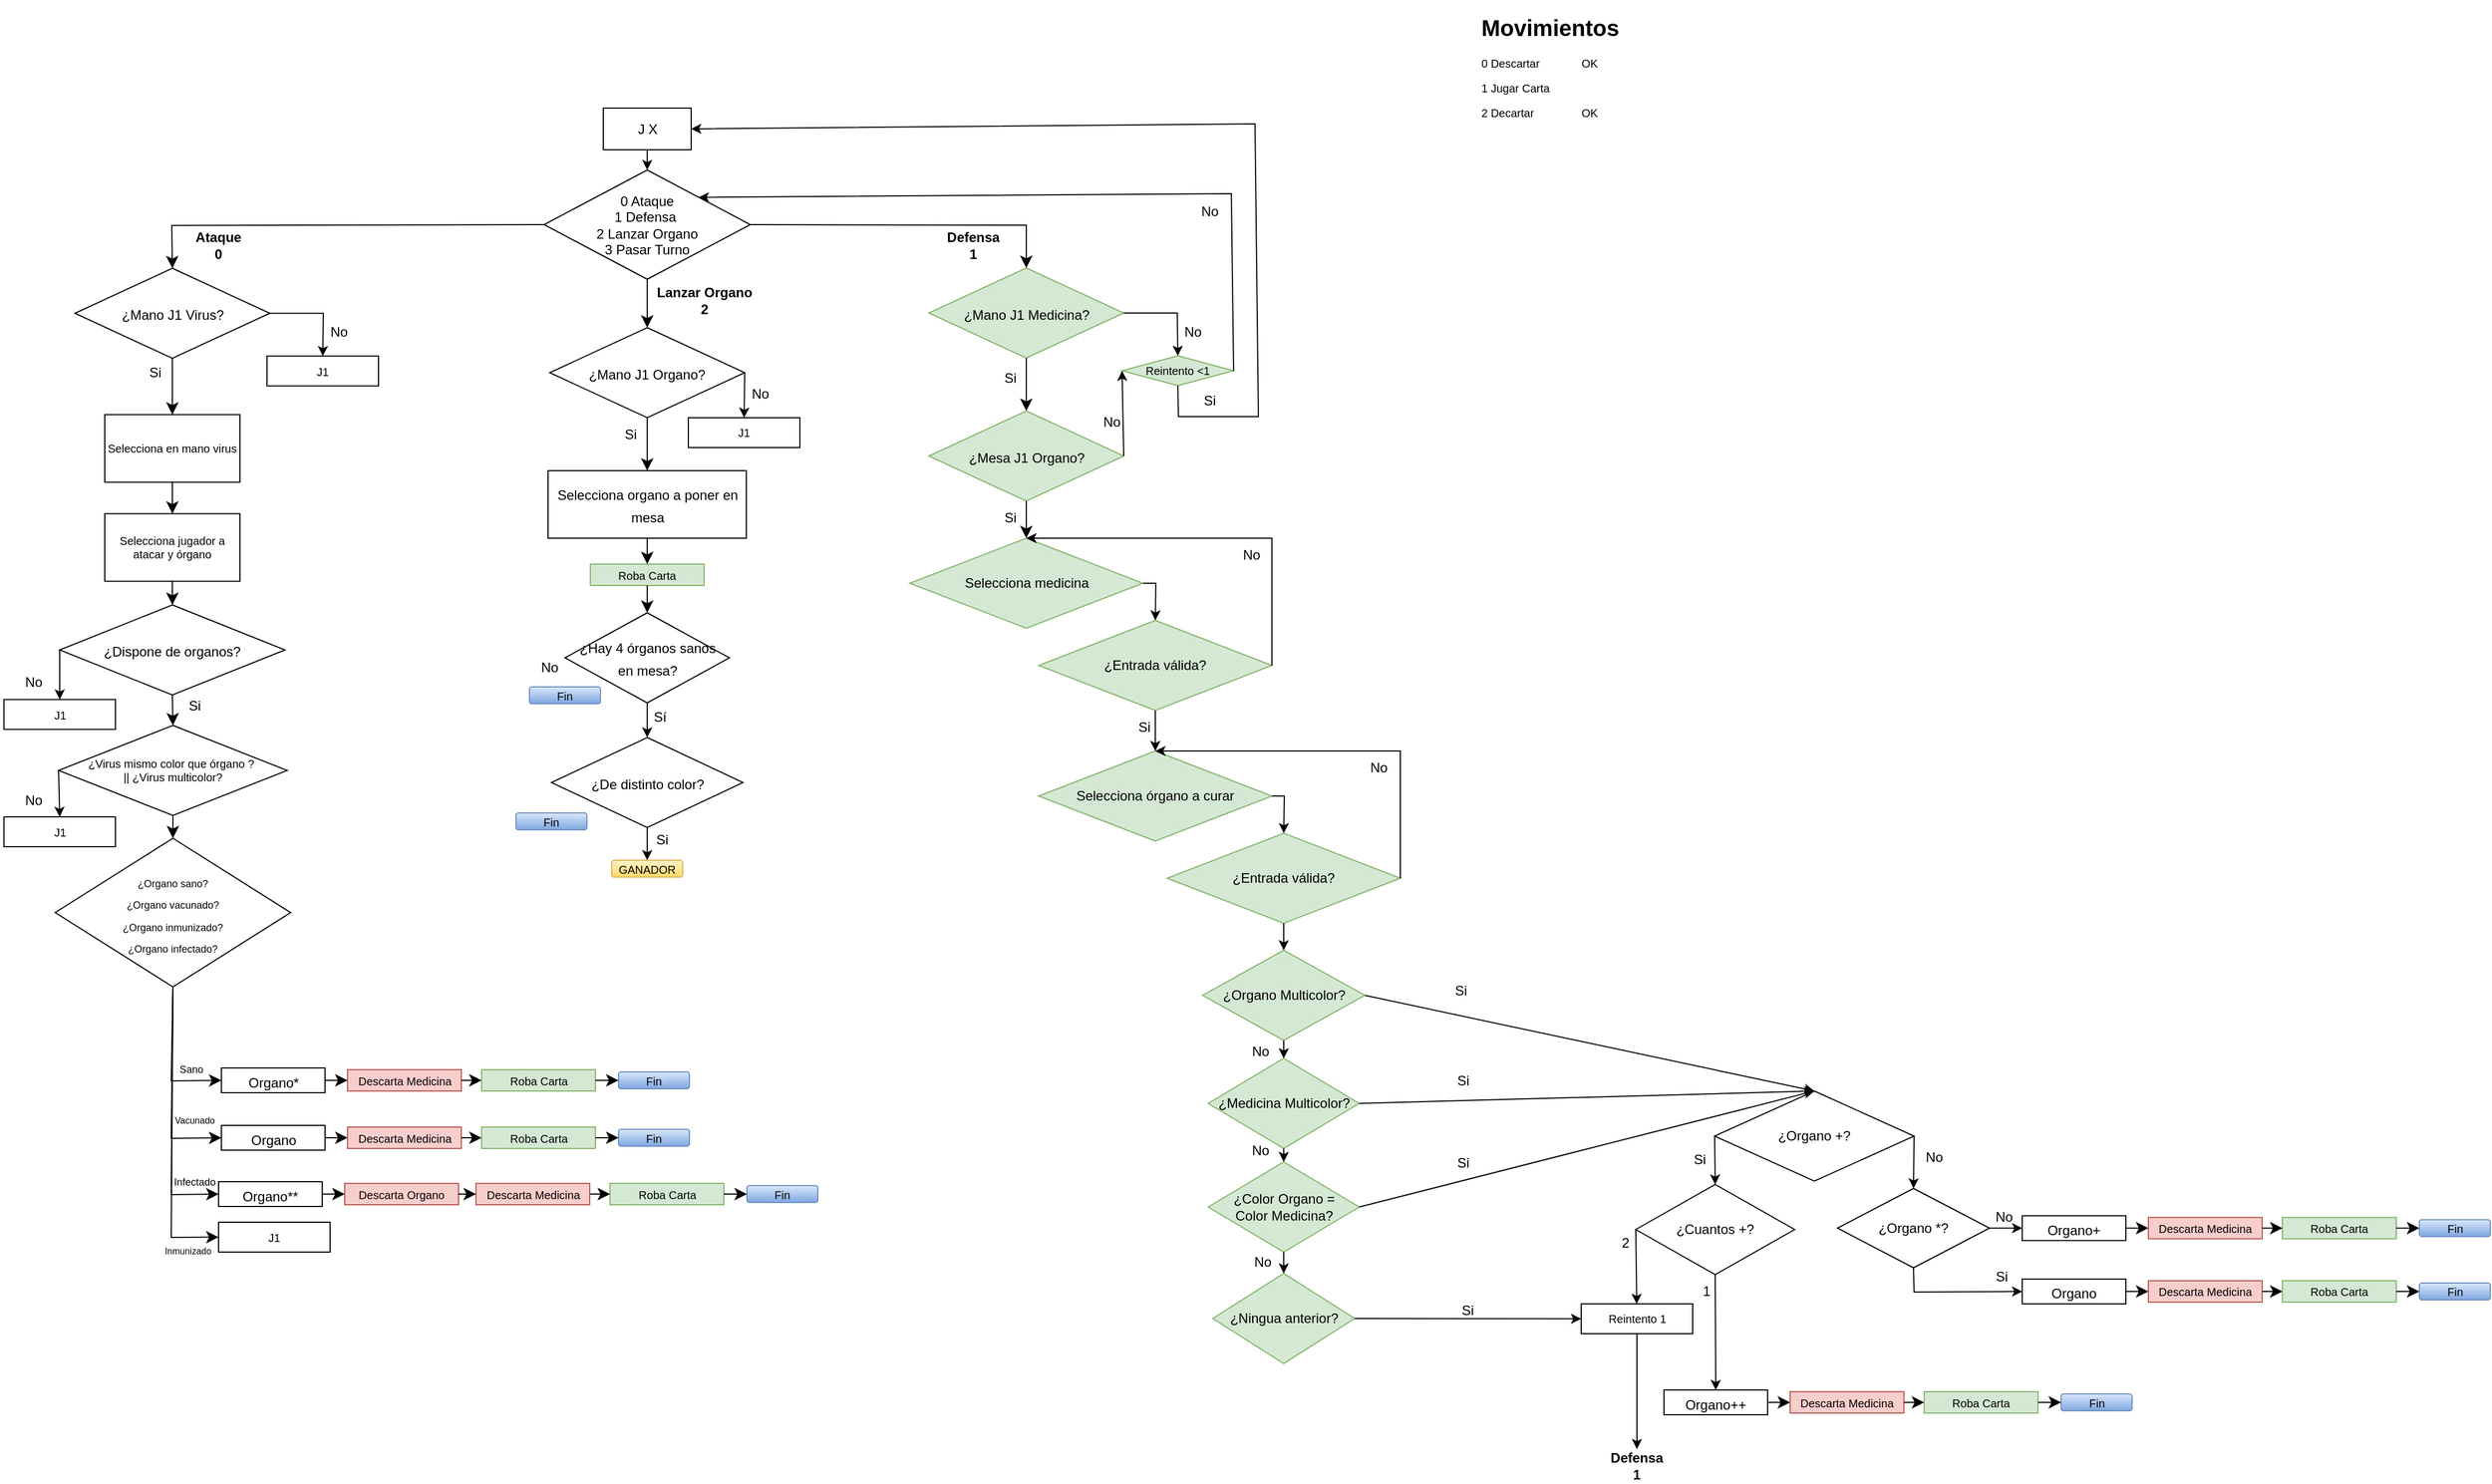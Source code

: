 <mxfile version="22.0.8" type="device">
  <diagram id="DTverVttlDTBrXVBLfVz" name="Página-1">
    <mxGraphModel dx="1690" dy="801" grid="0" gridSize="10" guides="1" tooltips="1" connect="1" arrows="1" fold="1" page="0" pageScale="1" pageWidth="827" pageHeight="1169" math="0" shadow="0">
      <root>
        <mxCell id="0" />
        <mxCell id="1" parent="0" />
        <mxCell id="Z-ogfSPe9vWLpHwpSJG5-8" value="&lt;b&gt;Defensa&lt;br&gt;1&lt;br&gt;&lt;/b&gt;" style="text;html=1;strokeColor=none;fillColor=none;align=center;verticalAlign=middle;whiteSpace=wrap;rounded=0;" parent="1" vertex="1">
          <mxGeometry x="209" y="168" width="60" height="30" as="geometry" />
        </mxCell>
        <mxCell id="Z-ogfSPe9vWLpHwpSJG5-56" value="&lt;h1&gt;Movimientos&lt;/h1&gt;&lt;p&gt;0 Descartar&lt;span style=&quot;white-space: pre;&quot;&gt;&#x9;&lt;/span&gt;&lt;span style=&quot;white-space: pre;&quot;&gt;&#x9;&lt;/span&gt;OK&lt;/p&gt;&lt;p&gt;1 Jugar Carta&lt;span style=&quot;white-space: pre;&quot;&gt;&#x9;&lt;/span&gt;&lt;span style=&quot;white-space: pre;&quot;&gt;&#x9;&lt;/span&gt;&lt;/p&gt;&lt;p&gt;2 Decartar&lt;span style=&quot;white-space: pre;&quot;&gt;&#x9;&lt;/span&gt;&lt;span style=&quot;white-space: pre;&quot;&gt;&#x9;&lt;/span&gt;OK&lt;/p&gt;" style="text;html=1;strokeColor=none;fillColor=none;spacing=5;spacingTop=-20;whiteSpace=wrap;overflow=hidden;rounded=0;fontSize=10;" parent="1" vertex="1">
          <mxGeometry x="685" y="-25" width="190" height="120" as="geometry" />
        </mxCell>
        <mxCell id="TgOCkQb1jk0l3Reb4bXe-6" value="0 Ataque&lt;br style=&quot;border-color: var(--border-color); font-size: 16px;&quot;&gt;&lt;font style=&quot;font-size: 12px;&quot;&gt;1 Defensa&amp;nbsp;&lt;br style=&quot;border-color: var(--border-color);&quot;&gt;2 Lanzar Organo&lt;br&gt;3 Pasar Turno&lt;br&gt;&lt;/font&gt;" style="rhombus;whiteSpace=wrap;html=1;" parent="1" vertex="1">
          <mxGeometry x="-142" y="116" width="183" height="97" as="geometry" />
        </mxCell>
        <mxCell id="TgOCkQb1jk0l3Reb4bXe-10" value="J X" style="rounded=0;whiteSpace=wrap;html=1;" parent="1" vertex="1">
          <mxGeometry x="-89.5" y="61" width="78" height="37" as="geometry" />
        </mxCell>
        <mxCell id="TgOCkQb1jk0l3Reb4bXe-11" value="" style="endArrow=classic;html=1;rounded=0;exitX=0.5;exitY=1;exitDx=0;exitDy=0;entryX=0.5;entryY=0;entryDx=0;entryDy=0;" parent="1" source="TgOCkQb1jk0l3Reb4bXe-10" target="TgOCkQb1jk0l3Reb4bXe-6" edge="1">
          <mxGeometry width="50" height="50" relative="1" as="geometry">
            <mxPoint x="-337.5" y="349" as="sourcePoint" />
            <mxPoint x="-50.5" y="100" as="targetPoint" />
          </mxGeometry>
        </mxCell>
        <mxCell id="TgOCkQb1jk0l3Reb4bXe-14" value="&lt;font style=&quot;font-size: 12px;&quot;&gt;¿Mano J1 Organo?&lt;/font&gt;" style="rhombus;whiteSpace=wrap;html=1;fontSize=16;" parent="1" vertex="1">
          <mxGeometry x="-137" y="256" width="173" height="80" as="geometry" />
        </mxCell>
        <mxCell id="TgOCkQb1jk0l3Reb4bXe-15" value="" style="endArrow=classic;html=1;rounded=0;fontSize=12;startSize=8;endSize=8;curved=1;exitX=0.5;exitY=1;exitDx=0;exitDy=0;" parent="1" source="TgOCkQb1jk0l3Reb4bXe-6" target="TgOCkQb1jk0l3Reb4bXe-14" edge="1">
          <mxGeometry width="50" height="50" relative="1" as="geometry">
            <mxPoint x="-157" y="578" as="sourcePoint" />
            <mxPoint x="-107" y="528" as="targetPoint" />
          </mxGeometry>
        </mxCell>
        <mxCell id="TgOCkQb1jk0l3Reb4bXe-16" value="&lt;b&gt;Lanzar Organo&lt;br&gt;2&lt;br&gt;&lt;/b&gt;" style="text;html=1;strokeColor=none;fillColor=none;align=center;verticalAlign=middle;whiteSpace=wrap;rounded=0;" parent="1" vertex="1">
          <mxGeometry x="-53" y="217" width="107" height="30" as="geometry" />
        </mxCell>
        <mxCell id="TgOCkQb1jk0l3Reb4bXe-19" value="J1" style="rounded=0;whiteSpace=wrap;html=1;fontSize=10;" parent="1" vertex="1">
          <mxGeometry x="-14" y="336" width="99" height="26.5" as="geometry" />
        </mxCell>
        <mxCell id="TgOCkQb1jk0l3Reb4bXe-20" value="" style="endArrow=classic;html=1;rounded=0;fontSize=10;exitX=1;exitY=0.5;exitDx=0;exitDy=0;entryX=0.5;entryY=0;entryDx=0;entryDy=0;" parent="1" source="TgOCkQb1jk0l3Reb4bXe-14" target="TgOCkQb1jk0l3Reb4bXe-19" edge="1">
          <mxGeometry width="50" height="50" relative="1" as="geometry">
            <mxPoint x="38" y="311" as="sourcePoint" />
            <mxPoint x="132.5" y="456.25" as="targetPoint" />
          </mxGeometry>
        </mxCell>
        <mxCell id="TgOCkQb1jk0l3Reb4bXe-21" value="No" style="text;html=1;strokeColor=none;fillColor=none;align=center;verticalAlign=middle;whiteSpace=wrap;rounded=0;" parent="1" vertex="1">
          <mxGeometry x="20" y="300" width="60" height="30" as="geometry" />
        </mxCell>
        <mxCell id="TgOCkQb1jk0l3Reb4bXe-22" value="" style="endArrow=classic;html=1;rounded=0;fontSize=12;startSize=8;endSize=8;curved=1;exitX=0.5;exitY=1;exitDx=0;exitDy=0;entryX=0.5;entryY=0;entryDx=0;entryDy=0;" parent="1" source="TgOCkQb1jk0l3Reb4bXe-14" target="TgOCkQb1jk0l3Reb4bXe-24" edge="1">
          <mxGeometry width="50" height="50" relative="1" as="geometry">
            <mxPoint x="-158" y="505" as="sourcePoint" />
            <mxPoint x="-50" y="407" as="targetPoint" />
          </mxGeometry>
        </mxCell>
        <mxCell id="TgOCkQb1jk0l3Reb4bXe-23" value="Si" style="text;html=1;strokeColor=none;fillColor=none;align=center;verticalAlign=middle;whiteSpace=wrap;rounded=0;" parent="1" vertex="1">
          <mxGeometry x="-95" y="336" width="60" height="30" as="geometry" />
        </mxCell>
        <mxCell id="TgOCkQb1jk0l3Reb4bXe-24" value="&lt;font style=&quot;font-size: 12px;&quot;&gt;Selecciona organo a poner en mesa&lt;/font&gt;" style="rounded=0;whiteSpace=wrap;html=1;fontSize=16;" parent="1" vertex="1">
          <mxGeometry x="-138.5" y="383" width="176" height="60" as="geometry" />
        </mxCell>
        <mxCell id="TgOCkQb1jk0l3Reb4bXe-25" value="&lt;font style=&quot;font-size: 12px;&quot;&gt;¿Hay 4 órganos sanos &lt;br&gt;en mesa?&lt;/font&gt;" style="rhombus;whiteSpace=wrap;html=1;fontSize=16;" parent="1" vertex="1">
          <mxGeometry x="-123.5" y="509.25" width="146" height="80" as="geometry" />
        </mxCell>
        <mxCell id="TgOCkQb1jk0l3Reb4bXe-27" value="Roba Carta" style="rounded=0;whiteSpace=wrap;html=1;fontSize=10;fillColor=#d5e8d4;strokeColor=#82b366;" parent="1" vertex="1">
          <mxGeometry x="-101" y="466" width="101" height="19" as="geometry" />
        </mxCell>
        <mxCell id="TgOCkQb1jk0l3Reb4bXe-28" value="" style="endArrow=classic;html=1;rounded=0;fontSize=12;startSize=8;endSize=8;curved=1;exitX=0.5;exitY=1;exitDx=0;exitDy=0;entryX=0.5;entryY=0;entryDx=0;entryDy=0;" parent="1" source="TgOCkQb1jk0l3Reb4bXe-24" target="TgOCkQb1jk0l3Reb4bXe-27" edge="1">
          <mxGeometry width="50" height="50" relative="1" as="geometry">
            <mxPoint x="-132" y="567" as="sourcePoint" />
            <mxPoint x="-82" y="517" as="targetPoint" />
          </mxGeometry>
        </mxCell>
        <mxCell id="TgOCkQb1jk0l3Reb4bXe-29" value="" style="endArrow=classic;html=1;rounded=0;fontSize=12;startSize=8;endSize=8;curved=1;exitX=0.5;exitY=1;exitDx=0;exitDy=0;entryX=0.5;entryY=0;entryDx=0;entryDy=0;" parent="1" source="TgOCkQb1jk0l3Reb4bXe-27" target="TgOCkQb1jk0l3Reb4bXe-25" edge="1">
          <mxGeometry width="50" height="50" relative="1" as="geometry">
            <mxPoint x="-232" y="578" as="sourcePoint" />
            <mxPoint x="-182" y="528" as="targetPoint" />
          </mxGeometry>
        </mxCell>
        <mxCell id="TgOCkQb1jk0l3Reb4bXe-30" value="Fin" style="rounded=1;whiteSpace=wrap;html=1;fontSize=10;fillColor=#dae8fc;gradientColor=#7ea6e0;strokeColor=#6c8ebf;" parent="1" vertex="1">
          <mxGeometry x="-155" y="575" width="63" height="15" as="geometry" />
        </mxCell>
        <mxCell id="TgOCkQb1jk0l3Reb4bXe-32" value="&lt;font style=&quot;font-size: 12px;&quot;&gt;No&lt;/font&gt;" style="text;html=1;strokeColor=none;fillColor=none;align=center;verticalAlign=middle;whiteSpace=wrap;rounded=0;fontSize=16;" parent="1" vertex="1">
          <mxGeometry x="-167" y="541" width="60" height="30" as="geometry" />
        </mxCell>
        <mxCell id="TgOCkQb1jk0l3Reb4bXe-33" value="" style="endArrow=classic;html=1;rounded=0;fontSize=10;exitX=0.5;exitY=1;exitDx=0;exitDy=0;entryX=0.5;entryY=0;entryDx=0;entryDy=0;" parent="1" source="TgOCkQb1jk0l3Reb4bXe-25" target="TgOCkQb1jk0l3Reb4bXe-36" edge="1">
          <mxGeometry width="50" height="50" relative="1" as="geometry">
            <mxPoint x="-49.5" y="595" as="sourcePoint" />
            <mxPoint x="-49" y="633" as="targetPoint" />
          </mxGeometry>
        </mxCell>
        <mxCell id="TgOCkQb1jk0l3Reb4bXe-34" value="Sí" style="text;html=1;strokeColor=none;fillColor=none;align=center;verticalAlign=middle;whiteSpace=wrap;rounded=0;" parent="1" vertex="1">
          <mxGeometry x="-69" y="587" width="60" height="30" as="geometry" />
        </mxCell>
        <mxCell id="TgOCkQb1jk0l3Reb4bXe-36" value="&lt;font style=&quot;font-size: 12px;&quot;&gt;¿De distinto color?&lt;/font&gt;" style="rhombus;whiteSpace=wrap;html=1;fontSize=16;" parent="1" vertex="1">
          <mxGeometry x="-135.5" y="620" width="170" height="80" as="geometry" />
        </mxCell>
        <mxCell id="TgOCkQb1jk0l3Reb4bXe-37" value="Fin" style="rounded=1;whiteSpace=wrap;html=1;fontSize=10;fillColor=#dae8fc;gradientColor=#7ea6e0;strokeColor=#6c8ebf;" parent="1" vertex="1">
          <mxGeometry x="-167" y="687" width="63" height="15" as="geometry" />
        </mxCell>
        <mxCell id="TgOCkQb1jk0l3Reb4bXe-41" value="GANADOR" style="rounded=1;whiteSpace=wrap;html=1;fontSize=10;fillColor=#fff2cc;strokeColor=#d6b656;gradientColor=#ffd966;" parent="1" vertex="1">
          <mxGeometry x="-82" y="729" width="63" height="15" as="geometry" />
        </mxCell>
        <mxCell id="TgOCkQb1jk0l3Reb4bXe-42" value="" style="endArrow=classic;html=1;rounded=0;fontSize=10;exitX=0.5;exitY=1;exitDx=0;exitDy=0;entryX=0.5;entryY=0;entryDx=0;entryDy=0;" parent="1" source="TgOCkQb1jk0l3Reb4bXe-36" target="TgOCkQb1jk0l3Reb4bXe-41" edge="1">
          <mxGeometry width="50" height="50" relative="1" as="geometry">
            <mxPoint x="-51" y="709" as="sourcePoint" />
            <mxPoint x="-197" y="784" as="targetPoint" />
          </mxGeometry>
        </mxCell>
        <mxCell id="TgOCkQb1jk0l3Reb4bXe-43" value="&lt;font style=&quot;font-size: 12px;&quot;&gt;Si&lt;/font&gt;" style="text;html=1;strokeColor=none;fillColor=none;align=center;verticalAlign=middle;whiteSpace=wrap;rounded=0;fontSize=16;" parent="1" vertex="1">
          <mxGeometry x="-67" y="694" width="60" height="30" as="geometry" />
        </mxCell>
        <mxCell id="TgOCkQb1jk0l3Reb4bXe-44" value="&lt;font style=&quot;font-size: 12px;&quot;&gt;¿Mano J1 Medicina?&lt;/font&gt;" style="rhombus;whiteSpace=wrap;html=1;fontSize=16;fillColor=#d5e8d4;strokeColor=#82b366;" parent="1" vertex="1">
          <mxGeometry x="199.5" y="203" width="173" height="80" as="geometry" />
        </mxCell>
        <mxCell id="TgOCkQb1jk0l3Reb4bXe-46" value="" style="endArrow=classic;html=1;rounded=0;fontSize=12;startSize=8;endSize=8;curved=1;exitX=0.5;exitY=1;exitDx=0;exitDy=0;entryX=0.5;entryY=0;entryDx=0;entryDy=0;" parent="1" source="TgOCkQb1jk0l3Reb4bXe-44" target="TgOCkQb1jk0l3Reb4bXe-231" edge="1">
          <mxGeometry width="50" height="50" relative="1" as="geometry">
            <mxPoint x="405" y="371" as="sourcePoint" />
            <mxPoint x="285.5" y="305.0" as="targetPoint" />
          </mxGeometry>
        </mxCell>
        <mxCell id="TgOCkQb1jk0l3Reb4bXe-47" value="" style="endArrow=classic;html=1;rounded=0;fontSize=12;startSize=8;endSize=8;entryX=0.5;entryY=0;entryDx=0;entryDy=0;exitX=1;exitY=0.5;exitDx=0;exitDy=0;" parent="1" source="TgOCkQb1jk0l3Reb4bXe-6" target="TgOCkQb1jk0l3Reb4bXe-44" edge="1">
          <mxGeometry width="50" height="50" relative="1" as="geometry">
            <mxPoint x="102" y="251" as="sourcePoint" />
            <mxPoint x="152" y="201" as="targetPoint" />
            <Array as="points">
              <mxPoint x="286" y="165" />
            </Array>
          </mxGeometry>
        </mxCell>
        <mxCell id="TgOCkQb1jk0l3Reb4bXe-49" value="Reintento &amp;lt;1" style="rounded=0;whiteSpace=wrap;html=1;fontSize=10;fillColor=#d5e8d4;strokeColor=#82b366;shape=rhombus;perimeter=rhombusPerimeter;" parent="1" vertex="1">
          <mxGeometry x="371" y="281" width="99" height="26.5" as="geometry" />
        </mxCell>
        <mxCell id="TgOCkQb1jk0l3Reb4bXe-50" value="" style="endArrow=classic;html=1;rounded=0;fontSize=10;exitX=1;exitY=0.5;exitDx=0;exitDy=0;entryX=0.5;entryY=0;entryDx=0;entryDy=0;" parent="1" source="TgOCkQb1jk0l3Reb4bXe-44" target="TgOCkQb1jk0l3Reb4bXe-49" edge="1">
          <mxGeometry width="50" height="50" relative="1" as="geometry">
            <mxPoint x="420" y="241" as="sourcePoint" />
            <mxPoint x="516.5" y="401.25" as="targetPoint" />
            <Array as="points">
              <mxPoint x="420" y="243" />
            </Array>
          </mxGeometry>
        </mxCell>
        <mxCell id="TgOCkQb1jk0l3Reb4bXe-51" value="No" style="text;html=1;strokeColor=none;fillColor=none;align=center;verticalAlign=middle;whiteSpace=wrap;rounded=0;" parent="1" vertex="1">
          <mxGeometry x="404" y="245" width="60" height="30" as="geometry" />
        </mxCell>
        <mxCell id="TgOCkQb1jk0l3Reb4bXe-52" value="Si" style="text;html=1;strokeColor=none;fillColor=none;align=center;verticalAlign=middle;whiteSpace=wrap;rounded=0;" parent="1" vertex="1">
          <mxGeometry x="242" y="286" width="60" height="30" as="geometry" />
        </mxCell>
        <mxCell id="TgOCkQb1jk0l3Reb4bXe-169" value="&lt;b&gt;Ataque&lt;br&gt;0&lt;br&gt;&lt;/b&gt;" style="text;html=1;strokeColor=none;fillColor=none;align=center;verticalAlign=middle;whiteSpace=wrap;rounded=0;" parent="1" vertex="1">
          <mxGeometry x="-461.5" y="168.25" width="60" height="30" as="geometry" />
        </mxCell>
        <mxCell id="TgOCkQb1jk0l3Reb4bXe-170" value="&lt;font style=&quot;font-size: 12px;&quot;&gt;¿Mano J1 Virus?&lt;/font&gt;" style="rhombus;whiteSpace=wrap;html=1;fontSize=16;" parent="1" vertex="1">
          <mxGeometry x="-558.5" y="203.25" width="173" height="80" as="geometry" />
        </mxCell>
        <mxCell id="TgOCkQb1jk0l3Reb4bXe-171" value="" style="endArrow=classic;html=1;rounded=0;fontSize=12;startSize=8;endSize=8;curved=1;exitX=0.5;exitY=1;exitDx=0;exitDy=0;entryX=0.5;entryY=0;entryDx=0;entryDy=0;" parent="1" source="TgOCkQb1jk0l3Reb4bXe-170" target="TgOCkQb1jk0l3Reb4bXe-177" edge="1">
          <mxGeometry width="50" height="50" relative="1" as="geometry">
            <mxPoint x="-353" y="371.25" as="sourcePoint" />
            <mxPoint x="-472" y="305.25" as="targetPoint" />
          </mxGeometry>
        </mxCell>
        <mxCell id="TgOCkQb1jk0l3Reb4bXe-172" value="J1" style="rounded=0;whiteSpace=wrap;html=1;fontSize=10;" parent="1" vertex="1">
          <mxGeometry x="-388" y="281.25" width="99" height="26.5" as="geometry" />
        </mxCell>
        <mxCell id="TgOCkQb1jk0l3Reb4bXe-173" value="" style="endArrow=classic;html=1;rounded=0;fontSize=10;exitX=1;exitY=0.5;exitDx=0;exitDy=0;entryX=0.5;entryY=0;entryDx=0;entryDy=0;" parent="1" source="TgOCkQb1jk0l3Reb4bXe-170" target="TgOCkQb1jk0l3Reb4bXe-172" edge="1">
          <mxGeometry width="50" height="50" relative="1" as="geometry">
            <mxPoint x="-338" y="241.25" as="sourcePoint" />
            <mxPoint x="-241.5" y="401.5" as="targetPoint" />
            <Array as="points">
              <mxPoint x="-338" y="243.25" />
            </Array>
          </mxGeometry>
        </mxCell>
        <mxCell id="TgOCkQb1jk0l3Reb4bXe-174" value="No" style="text;html=1;strokeColor=none;fillColor=none;align=center;verticalAlign=middle;whiteSpace=wrap;rounded=0;" parent="1" vertex="1">
          <mxGeometry x="-354" y="245.25" width="60" height="30" as="geometry" />
        </mxCell>
        <mxCell id="TgOCkQb1jk0l3Reb4bXe-175" value="Si" style="text;html=1;strokeColor=none;fillColor=none;align=center;verticalAlign=middle;whiteSpace=wrap;rounded=0;" parent="1" vertex="1">
          <mxGeometry x="-517.5" y="281.25" width="60" height="30" as="geometry" />
        </mxCell>
        <mxCell id="TgOCkQb1jk0l3Reb4bXe-176" value="" style="endArrow=classic;html=1;rounded=0;fontSize=12;startSize=8;endSize=8;exitX=0;exitY=0.5;exitDx=0;exitDy=0;entryX=0.5;entryY=0;entryDx=0;entryDy=0;" parent="1" source="TgOCkQb1jk0l3Reb4bXe-6" target="TgOCkQb1jk0l3Reb4bXe-170" edge="1">
          <mxGeometry width="50" height="50" relative="1" as="geometry">
            <mxPoint x="-136.5" y="164.75" as="sourcePoint" />
            <mxPoint x="-592.5" y="519.25" as="targetPoint" />
            <Array as="points">
              <mxPoint x="-472.5" y="165.25" />
            </Array>
          </mxGeometry>
        </mxCell>
        <mxCell id="TgOCkQb1jk0l3Reb4bXe-177" value="Selecciona en mano virus" style="rounded=0;whiteSpace=wrap;html=1;fontSize=10;" parent="1" vertex="1">
          <mxGeometry x="-532" y="333.25" width="120" height="60" as="geometry" />
        </mxCell>
        <mxCell id="TgOCkQb1jk0l3Reb4bXe-178" value="Selecciona jugador a atacar y órgano" style="rounded=0;whiteSpace=wrap;html=1;fontSize=10;" parent="1" vertex="1">
          <mxGeometry x="-532" y="421.25" width="120" height="60" as="geometry" />
        </mxCell>
        <mxCell id="TgOCkQb1jk0l3Reb4bXe-179" value="" style="endArrow=classic;html=1;rounded=0;fontSize=12;startSize=8;endSize=8;curved=1;exitX=0.5;exitY=1;exitDx=0;exitDy=0;" parent="1" source="TgOCkQb1jk0l3Reb4bXe-177" target="TgOCkQb1jk0l3Reb4bXe-178" edge="1">
          <mxGeometry width="50" height="50" relative="1" as="geometry">
            <mxPoint x="-478.5" y="404.25" as="sourcePoint" />
            <mxPoint x="-609.5" y="610.25" as="targetPoint" />
          </mxGeometry>
        </mxCell>
        <mxCell id="TgOCkQb1jk0l3Reb4bXe-180" value="¿Virus mismo color que órgano ?&amp;nbsp;&lt;br&gt;|| ¿Virus multicolor?" style="rhombus;whiteSpace=wrap;html=1;fontSize=10;" parent="1" vertex="1">
          <mxGeometry x="-573" y="609.25" width="203" height="80" as="geometry" />
        </mxCell>
        <mxCell id="TgOCkQb1jk0l3Reb4bXe-182" value="&lt;font style=&quot;font-size: 9px;&quot;&gt;¿Organo sano?&lt;br&gt;¿Organo vacunado?&lt;br&gt;¿Organo inmunizado?&lt;br&gt;¿Organo infectado?&lt;br&gt;&lt;/font&gt;" style="rhombus;whiteSpace=wrap;html=1;fontSize=16;" parent="1" vertex="1">
          <mxGeometry x="-576" y="709.5" width="209" height="132" as="geometry" />
        </mxCell>
        <mxCell id="TgOCkQb1jk0l3Reb4bXe-183" value="" style="endArrow=classic;html=1;rounded=0;fontSize=12;startSize=8;endSize=8;curved=1;exitX=0.5;exitY=1;exitDx=0;exitDy=0;entryX=0.5;entryY=0;entryDx=0;entryDy=0;" parent="1" source="TgOCkQb1jk0l3Reb4bXe-180" target="TgOCkQb1jk0l3Reb4bXe-182" edge="1">
          <mxGeometry width="50" height="50" relative="1" as="geometry">
            <mxPoint x="-559" y="893" as="sourcePoint" />
            <mxPoint x="-509" y="843" as="targetPoint" />
          </mxGeometry>
        </mxCell>
        <mxCell id="TgOCkQb1jk0l3Reb4bXe-184" value="&lt;font style=&quot;font-size: 8px;&quot;&gt;Vacunado&lt;/font&gt;" style="text;html=1;strokeColor=none;fillColor=none;align=center;verticalAlign=middle;whiteSpace=wrap;rounded=0;fontSize=16;" parent="1" vertex="1">
          <mxGeometry x="-482" y="942" width="60" height="30" as="geometry" />
        </mxCell>
        <mxCell id="TgOCkQb1jk0l3Reb4bXe-185" value="&lt;font style=&quot;font-size: 8px;&quot;&gt;Inmunizado&lt;/font&gt;" style="text;html=1;strokeColor=none;fillColor=none;align=center;verticalAlign=middle;whiteSpace=wrap;rounded=0;fontSize=16;" parent="1" vertex="1">
          <mxGeometry x="-488.5" y="1058" width="60" height="30" as="geometry" />
        </mxCell>
        <mxCell id="TgOCkQb1jk0l3Reb4bXe-186" value="" style="endArrow=classic;html=1;rounded=0;fontSize=12;startSize=8;endSize=8;exitX=0.5;exitY=1;exitDx=0;exitDy=0;entryX=0;entryY=0.5;entryDx=0;entryDy=0;" parent="1" source="TgOCkQb1jk0l3Reb4bXe-182" target="TgOCkQb1jk0l3Reb4bXe-188" edge="1">
          <mxGeometry width="50" height="50" relative="1" as="geometry">
            <mxPoint x="-479" y="1003.5" as="sourcePoint" />
            <mxPoint x="-426" y="1026.5" as="targetPoint" />
            <Array as="points">
              <mxPoint x="-473" y="1026" />
            </Array>
          </mxGeometry>
        </mxCell>
        <mxCell id="TgOCkQb1jk0l3Reb4bXe-187" value="&lt;font style=&quot;font-size: 9px;&quot;&gt;Infectado&lt;/font&gt;" style="text;html=1;strokeColor=none;fillColor=none;align=center;verticalAlign=middle;whiteSpace=wrap;rounded=0;fontSize=16;" parent="1" vertex="1">
          <mxGeometry x="-482.5" y="997" width="60" height="30" as="geometry" />
        </mxCell>
        <mxCell id="TgOCkQb1jk0l3Reb4bXe-188" value="&lt;font style=&quot;font-size: 12px;&quot;&gt;Organo**&lt;/font&gt;" style="rounded=0;whiteSpace=wrap;html=1;fontSize=16;" parent="1" vertex="1">
          <mxGeometry x="-431" y="1014.5" width="92" height="22" as="geometry" />
        </mxCell>
        <mxCell id="TgOCkQb1jk0l3Reb4bXe-189" value="" style="endArrow=classic;html=1;rounded=0;fontSize=12;startSize=8;endSize=8;curved=1;entryX=0;entryY=0.5;entryDx=0;entryDy=0;exitX=1;exitY=0.5;exitDx=0;exitDy=0;" parent="1" source="TgOCkQb1jk0l3Reb4bXe-188" target="TgOCkQb1jk0l3Reb4bXe-190" edge="1">
          <mxGeometry width="50" height="50" relative="1" as="geometry">
            <mxPoint x="-458" y="1115.5" as="sourcePoint" />
            <mxPoint x="-322" y="1025.5" as="targetPoint" />
          </mxGeometry>
        </mxCell>
        <mxCell id="TgOCkQb1jk0l3Reb4bXe-190" value="Descarta Organo" style="rounded=0;whiteSpace=wrap;html=1;fontSize=10;fillColor=#f8cecc;strokeColor=#b85450;" parent="1" vertex="1">
          <mxGeometry x="-319" y="1016" width="101" height="19" as="geometry" />
        </mxCell>
        <mxCell id="TgOCkQb1jk0l3Reb4bXe-191" value="Descarta Medicina" style="rounded=0;whiteSpace=wrap;html=1;fontSize=10;fillColor=#f8cecc;strokeColor=#b85450;" parent="1" vertex="1">
          <mxGeometry x="-202.5" y="1016" width="101" height="19" as="geometry" />
        </mxCell>
        <mxCell id="TgOCkQb1jk0l3Reb4bXe-192" value="" style="endArrow=classic;html=1;rounded=0;fontSize=12;startSize=8;endSize=8;curved=1;entryX=0;entryY=0.5;entryDx=0;entryDy=0;exitX=1;exitY=0.5;exitDx=0;exitDy=0;" parent="1" source="TgOCkQb1jk0l3Reb4bXe-190" target="TgOCkQb1jk0l3Reb4bXe-191" edge="1">
          <mxGeometry width="50" height="50" relative="1" as="geometry">
            <mxPoint x="-438.5" y="1069" as="sourcePoint" />
            <mxPoint x="-388.5" y="1019" as="targetPoint" />
          </mxGeometry>
        </mxCell>
        <mxCell id="TgOCkQb1jk0l3Reb4bXe-193" value="Roba Carta" style="rounded=0;whiteSpace=wrap;html=1;fontSize=10;fillColor=#d5e8d4;strokeColor=#82b366;" parent="1" vertex="1">
          <mxGeometry x="-83.5" y="1016" width="101" height="19" as="geometry" />
        </mxCell>
        <mxCell id="TgOCkQb1jk0l3Reb4bXe-194" value="" style="endArrow=classic;html=1;rounded=0;fontSize=12;startSize=8;endSize=8;curved=1;entryX=0;entryY=0.5;entryDx=0;entryDy=0;exitX=1;exitY=0.5;exitDx=0;exitDy=0;" parent="1" source="TgOCkQb1jk0l3Reb4bXe-191" target="TgOCkQb1jk0l3Reb4bXe-193" edge="1">
          <mxGeometry width="50" height="50" relative="1" as="geometry">
            <mxPoint x="-97.5" y="1025.5" as="sourcePoint" />
            <mxPoint x="-159.5" y="1065.5" as="targetPoint" />
          </mxGeometry>
        </mxCell>
        <mxCell id="TgOCkQb1jk0l3Reb4bXe-195" value="Fin" style="rounded=1;whiteSpace=wrap;html=1;fontSize=10;fillColor=#dae8fc;gradientColor=#7ea6e0;strokeColor=#6c8ebf;" parent="1" vertex="1">
          <mxGeometry x="38" y="1018" width="63" height="15" as="geometry" />
        </mxCell>
        <mxCell id="TgOCkQb1jk0l3Reb4bXe-196" value="" style="endArrow=classic;html=1;rounded=0;fontSize=12;startSize=8;endSize=8;curved=1;entryX=0;entryY=0.5;entryDx=0;entryDy=0;exitX=1;exitY=0.5;exitDx=0;exitDy=0;" parent="1" source="TgOCkQb1jk0l3Reb4bXe-193" target="TgOCkQb1jk0l3Reb4bXe-195" edge="1">
          <mxGeometry width="50" height="50" relative="1" as="geometry">
            <mxPoint x="-37.5" y="1111.5" as="sourcePoint" />
            <mxPoint x="30" y="1025.5" as="targetPoint" />
          </mxGeometry>
        </mxCell>
        <mxCell id="TgOCkQb1jk0l3Reb4bXe-197" style="edgeStyle=none;curved=1;rounded=0;orthogonalLoop=1;jettySize=auto;html=1;entryX=1;entryY=0.5;entryDx=0;entryDy=0;fontSize=12;startSize=8;endSize=8;" parent="1" source="TgOCkQb1jk0l3Reb4bXe-191" target="TgOCkQb1jk0l3Reb4bXe-191" edge="1">
          <mxGeometry relative="1" as="geometry" />
        </mxCell>
        <mxCell id="TgOCkQb1jk0l3Reb4bXe-198" value="" style="endArrow=classic;html=1;rounded=0;fontSize=12;startSize=8;endSize=8;exitX=0.5;exitY=1;exitDx=0;exitDy=0;entryX=0;entryY=0.5;entryDx=0;entryDy=0;" parent="1" source="TgOCkQb1jk0l3Reb4bXe-182" target="TgOCkQb1jk0l3Reb4bXe-199" edge="1">
          <mxGeometry width="50" height="50" relative="1" as="geometry">
            <mxPoint x="-476.5" y="953.5" as="sourcePoint" />
            <mxPoint x="-423.5" y="976.5" as="targetPoint" />
            <Array as="points">
              <mxPoint x="-473" y="976" />
            </Array>
          </mxGeometry>
        </mxCell>
        <mxCell id="TgOCkQb1jk0l3Reb4bXe-199" value="&lt;font style=&quot;font-size: 12px;&quot;&gt;Organo&lt;/font&gt;" style="rounded=0;whiteSpace=wrap;html=1;fontSize=16;" parent="1" vertex="1">
          <mxGeometry x="-428.5" y="964.5" width="92" height="22" as="geometry" />
        </mxCell>
        <mxCell id="TgOCkQb1jk0l3Reb4bXe-200" value="" style="endArrow=classic;html=1;rounded=0;fontSize=12;startSize=8;endSize=8;curved=1;entryX=0;entryY=0.5;entryDx=0;entryDy=0;exitX=1;exitY=0.5;exitDx=0;exitDy=0;" parent="1" source="TgOCkQb1jk0l3Reb4bXe-199" target="TgOCkQb1jk0l3Reb4bXe-201" edge="1">
          <mxGeometry width="50" height="50" relative="1" as="geometry">
            <mxPoint x="-455.5" y="1065.5" as="sourcePoint" />
            <mxPoint x="-316.5" y="975.5" as="targetPoint" />
          </mxGeometry>
        </mxCell>
        <mxCell id="TgOCkQb1jk0l3Reb4bXe-201" value="Descarta Medicina" style="rounded=0;whiteSpace=wrap;html=1;fontSize=10;fillColor=#f8cecc;strokeColor=#b85450;" parent="1" vertex="1">
          <mxGeometry x="-316.5" y="966" width="101" height="19" as="geometry" />
        </mxCell>
        <mxCell id="TgOCkQb1jk0l3Reb4bXe-202" value="Roba Carta" style="rounded=0;whiteSpace=wrap;html=1;fontSize=10;fillColor=#d5e8d4;strokeColor=#82b366;" parent="1" vertex="1">
          <mxGeometry x="-197.5" y="966" width="101" height="19" as="geometry" />
        </mxCell>
        <mxCell id="TgOCkQb1jk0l3Reb4bXe-203" value="" style="endArrow=classic;html=1;rounded=0;fontSize=12;startSize=8;endSize=8;curved=1;entryX=0;entryY=0.5;entryDx=0;entryDy=0;exitX=1;exitY=0.5;exitDx=0;exitDy=0;" parent="1" source="TgOCkQb1jk0l3Reb4bXe-201" target="TgOCkQb1jk0l3Reb4bXe-202" edge="1">
          <mxGeometry width="50" height="50" relative="1" as="geometry">
            <mxPoint x="-211.5" y="975.5" as="sourcePoint" />
            <mxPoint x="-273.5" y="1015.5" as="targetPoint" />
          </mxGeometry>
        </mxCell>
        <mxCell id="TgOCkQb1jk0l3Reb4bXe-204" value="Fin" style="rounded=1;whiteSpace=wrap;html=1;fontSize=10;fillColor=#dae8fc;gradientColor=#7ea6e0;strokeColor=#6c8ebf;" parent="1" vertex="1">
          <mxGeometry x="-76" y="968" width="63" height="15" as="geometry" />
        </mxCell>
        <mxCell id="TgOCkQb1jk0l3Reb4bXe-205" value="" style="endArrow=classic;html=1;rounded=0;fontSize=12;startSize=8;endSize=8;curved=1;entryX=0;entryY=0.5;entryDx=0;entryDy=0;exitX=1;exitY=0.5;exitDx=0;exitDy=0;" parent="1" source="TgOCkQb1jk0l3Reb4bXe-202" target="TgOCkQb1jk0l3Reb4bXe-204" edge="1">
          <mxGeometry width="50" height="50" relative="1" as="geometry">
            <mxPoint x="-151.5" y="1061.5" as="sourcePoint" />
            <mxPoint x="-84" y="975.5" as="targetPoint" />
          </mxGeometry>
        </mxCell>
        <mxCell id="TgOCkQb1jk0l3Reb4bXe-206" style="edgeStyle=none;curved=1;rounded=0;orthogonalLoop=1;jettySize=auto;html=1;entryX=1;entryY=0.5;entryDx=0;entryDy=0;fontSize=12;startSize=8;endSize=8;" parent="1" source="TgOCkQb1jk0l3Reb4bXe-201" target="TgOCkQb1jk0l3Reb4bXe-201" edge="1">
          <mxGeometry relative="1" as="geometry" />
        </mxCell>
        <mxCell id="TgOCkQb1jk0l3Reb4bXe-207" value="" style="endArrow=classic;html=1;rounded=0;fontSize=12;startSize=8;endSize=8;exitX=0.5;exitY=1;exitDx=0;exitDy=0;entryX=0;entryY=0.5;entryDx=0;entryDy=0;" parent="1" source="TgOCkQb1jk0l3Reb4bXe-182" target="TgOCkQb1jk0l3Reb4bXe-208" edge="1">
          <mxGeometry width="50" height="50" relative="1" as="geometry">
            <mxPoint x="-476.5" y="902.5" as="sourcePoint" />
            <mxPoint x="-423.5" y="925.5" as="targetPoint" />
            <Array as="points">
              <mxPoint x="-473" y="925" />
            </Array>
          </mxGeometry>
        </mxCell>
        <mxCell id="TgOCkQb1jk0l3Reb4bXe-208" value="&lt;font style=&quot;font-size: 12px;&quot;&gt;Organo*&lt;/font&gt;" style="rounded=0;whiteSpace=wrap;html=1;fontSize=16;" parent="1" vertex="1">
          <mxGeometry x="-428.5" y="913.5" width="92" height="22" as="geometry" />
        </mxCell>
        <mxCell id="TgOCkQb1jk0l3Reb4bXe-209" value="" style="endArrow=classic;html=1;rounded=0;fontSize=12;startSize=8;endSize=8;curved=1;entryX=0;entryY=0.5;entryDx=0;entryDy=0;exitX=1;exitY=0.5;exitDx=0;exitDy=0;" parent="1" source="TgOCkQb1jk0l3Reb4bXe-208" target="TgOCkQb1jk0l3Reb4bXe-210" edge="1">
          <mxGeometry width="50" height="50" relative="1" as="geometry">
            <mxPoint x="-455.5" y="1014.5" as="sourcePoint" />
            <mxPoint x="-316.5" y="924.5" as="targetPoint" />
          </mxGeometry>
        </mxCell>
        <mxCell id="TgOCkQb1jk0l3Reb4bXe-210" value="Descarta Medicina" style="rounded=0;whiteSpace=wrap;html=1;fontSize=10;fillColor=#f8cecc;strokeColor=#b85450;" parent="1" vertex="1">
          <mxGeometry x="-316.5" y="915" width="101" height="19" as="geometry" />
        </mxCell>
        <mxCell id="TgOCkQb1jk0l3Reb4bXe-211" value="Roba Carta" style="rounded=0;whiteSpace=wrap;html=1;fontSize=10;fillColor=#d5e8d4;strokeColor=#82b366;" parent="1" vertex="1">
          <mxGeometry x="-197.5" y="915" width="101" height="19" as="geometry" />
        </mxCell>
        <mxCell id="TgOCkQb1jk0l3Reb4bXe-212" value="" style="endArrow=classic;html=1;rounded=0;fontSize=12;startSize=8;endSize=8;curved=1;entryX=0;entryY=0.5;entryDx=0;entryDy=0;exitX=1;exitY=0.5;exitDx=0;exitDy=0;" parent="1" source="TgOCkQb1jk0l3Reb4bXe-210" target="TgOCkQb1jk0l3Reb4bXe-211" edge="1">
          <mxGeometry width="50" height="50" relative="1" as="geometry">
            <mxPoint x="-211.5" y="924.5" as="sourcePoint" />
            <mxPoint x="-273.5" y="964.5" as="targetPoint" />
          </mxGeometry>
        </mxCell>
        <mxCell id="TgOCkQb1jk0l3Reb4bXe-213" value="Fin" style="rounded=1;whiteSpace=wrap;html=1;fontSize=10;fillColor=#dae8fc;gradientColor=#7ea6e0;strokeColor=#6c8ebf;" parent="1" vertex="1">
          <mxGeometry x="-76" y="917" width="63" height="15" as="geometry" />
        </mxCell>
        <mxCell id="TgOCkQb1jk0l3Reb4bXe-214" value="" style="endArrow=classic;html=1;rounded=0;fontSize=12;startSize=8;endSize=8;curved=1;entryX=0;entryY=0.5;entryDx=0;entryDy=0;exitX=1;exitY=0.5;exitDx=0;exitDy=0;" parent="1" source="TgOCkQb1jk0l3Reb4bXe-211" target="TgOCkQb1jk0l3Reb4bXe-213" edge="1">
          <mxGeometry width="50" height="50" relative="1" as="geometry">
            <mxPoint x="-151.5" y="1010.5" as="sourcePoint" />
            <mxPoint x="-84" y="924.5" as="targetPoint" />
          </mxGeometry>
        </mxCell>
        <mxCell id="TgOCkQb1jk0l3Reb4bXe-215" style="edgeStyle=none;curved=1;rounded=0;orthogonalLoop=1;jettySize=auto;html=1;entryX=1;entryY=0.5;entryDx=0;entryDy=0;fontSize=12;startSize=8;endSize=8;" parent="1" source="TgOCkQb1jk0l3Reb4bXe-210" target="TgOCkQb1jk0l3Reb4bXe-210" edge="1">
          <mxGeometry relative="1" as="geometry" />
        </mxCell>
        <mxCell id="TgOCkQb1jk0l3Reb4bXe-216" value="&lt;font style=&quot;font-size: 9px;&quot;&gt;Sano&lt;/font&gt;" style="text;html=1;strokeColor=none;fillColor=none;align=center;verticalAlign=middle;whiteSpace=wrap;rounded=0;fontSize=16;" parent="1" vertex="1">
          <mxGeometry x="-485" y="897" width="60" height="30" as="geometry" />
        </mxCell>
        <mxCell id="TgOCkQb1jk0l3Reb4bXe-217" value="" style="endArrow=classic;html=1;rounded=0;fontSize=12;startSize=8;endSize=8;exitX=0.5;exitY=1;exitDx=0;exitDy=0;entryX=0;entryY=0.5;entryDx=0;entryDy=0;" parent="1" source="TgOCkQb1jk0l3Reb4bXe-182" target="TgOCkQb1jk0l3Reb4bXe-218" edge="1">
          <mxGeometry width="50" height="50" relative="1" as="geometry">
            <mxPoint x="-469.5" y="1023" as="sourcePoint" />
            <mxPoint x="-416.5" y="1064.5" as="targetPoint" />
            <Array as="points">
              <mxPoint x="-473" y="1064" />
            </Array>
          </mxGeometry>
        </mxCell>
        <mxCell id="TgOCkQb1jk0l3Reb4bXe-218" value="J1" style="rounded=0;whiteSpace=wrap;html=1;fontSize=10;" parent="1" vertex="1">
          <mxGeometry x="-431" y="1050.5" width="99" height="26.5" as="geometry" />
        </mxCell>
        <mxCell id="TgOCkQb1jk0l3Reb4bXe-219" value="J1" style="rounded=0;whiteSpace=wrap;html=1;fontSize=10;" parent="1" vertex="1">
          <mxGeometry x="-621.5" y="690.5" width="99" height="26.5" as="geometry" />
        </mxCell>
        <mxCell id="TgOCkQb1jk0l3Reb4bXe-220" value="" style="endArrow=classic;html=1;rounded=0;fontSize=10;exitX=0;exitY=0.5;exitDx=0;exitDy=0;entryX=0.5;entryY=0;entryDx=0;entryDy=0;" parent="1" source="TgOCkQb1jk0l3Reb4bXe-180" target="TgOCkQb1jk0l3Reb4bXe-219" edge="1">
          <mxGeometry width="50" height="50" relative="1" as="geometry">
            <mxPoint x="-573" y="657.5" as="sourcePoint" />
            <mxPoint x="-478.5" y="802.75" as="targetPoint" />
          </mxGeometry>
        </mxCell>
        <mxCell id="TgOCkQb1jk0l3Reb4bXe-221" value="No" style="text;html=1;strokeColor=none;fillColor=none;align=center;verticalAlign=middle;whiteSpace=wrap;rounded=0;" parent="1" vertex="1">
          <mxGeometry x="-625" y="660.5" width="60" height="30" as="geometry" />
        </mxCell>
        <mxCell id="TgOCkQb1jk0l3Reb4bXe-222" value="&lt;font style=&quot;font-size: 12px;&quot;&gt;¿Dispone de organos?&lt;/font&gt;" style="rhombus;whiteSpace=wrap;html=1;fontSize=16;" parent="1" vertex="1">
          <mxGeometry x="-572" y="502.25" width="200" height="80" as="geometry" />
        </mxCell>
        <mxCell id="TgOCkQb1jk0l3Reb4bXe-223" value="" style="endArrow=classic;html=1;rounded=0;fontSize=12;startSize=8;endSize=8;curved=1;exitX=0.5;exitY=1;exitDx=0;exitDy=0;" parent="1" source="TgOCkQb1jk0l3Reb4bXe-178" target="TgOCkQb1jk0l3Reb4bXe-222" edge="1">
          <mxGeometry width="50" height="50" relative="1" as="geometry">
            <mxPoint x="-639" y="616.25" as="sourcePoint" />
            <mxPoint x="-589" y="566.25" as="targetPoint" />
          </mxGeometry>
        </mxCell>
        <mxCell id="TgOCkQb1jk0l3Reb4bXe-224" value="" style="endArrow=classic;html=1;rounded=0;fontSize=12;startSize=8;endSize=8;curved=1;exitX=0.5;exitY=1;exitDx=0;exitDy=0;entryX=0.5;entryY=0;entryDx=0;entryDy=0;" parent="1" source="TgOCkQb1jk0l3Reb4bXe-222" target="TgOCkQb1jk0l3Reb4bXe-180" edge="1">
          <mxGeometry width="50" height="50" relative="1" as="geometry">
            <mxPoint x="-684" y="859.25" as="sourcePoint" />
            <mxPoint x="-634" y="809.25" as="targetPoint" />
          </mxGeometry>
        </mxCell>
        <mxCell id="TgOCkQb1jk0l3Reb4bXe-225" value="Si" style="text;html=1;strokeColor=none;fillColor=none;align=center;verticalAlign=middle;whiteSpace=wrap;rounded=0;" parent="1" vertex="1">
          <mxGeometry x="-482" y="577.25" width="60" height="30" as="geometry" />
        </mxCell>
        <mxCell id="TgOCkQb1jk0l3Reb4bXe-227" value="J1" style="rounded=0;whiteSpace=wrap;html=1;fontSize=10;" parent="1" vertex="1">
          <mxGeometry x="-621.5" y="586.25" width="99" height="26.5" as="geometry" />
        </mxCell>
        <mxCell id="TgOCkQb1jk0l3Reb4bXe-228" value="" style="endArrow=classic;html=1;rounded=0;fontSize=10;exitX=0;exitY=0.5;exitDx=0;exitDy=0;entryX=0.5;entryY=0;entryDx=0;entryDy=0;" parent="1" source="TgOCkQb1jk0l3Reb4bXe-222" target="TgOCkQb1jk0l3Reb4bXe-227" edge="1">
          <mxGeometry width="50" height="50" relative="1" as="geometry">
            <mxPoint x="-634.5" y="529.5" as="sourcePoint" />
            <mxPoint x="-581" y="695" as="targetPoint" />
          </mxGeometry>
        </mxCell>
        <mxCell id="TgOCkQb1jk0l3Reb4bXe-229" value="No" style="text;html=1;strokeColor=none;fillColor=none;align=center;verticalAlign=middle;whiteSpace=wrap;rounded=0;" parent="1" vertex="1">
          <mxGeometry x="-625" y="556.25" width="60" height="30" as="geometry" />
        </mxCell>
        <mxCell id="TgOCkQb1jk0l3Reb4bXe-231" value="&lt;font style=&quot;font-size: 12px;&quot;&gt;¿Mesa J1 Organo?&lt;/font&gt;" style="rhombus;whiteSpace=wrap;html=1;fontSize=16;fillColor=#d5e8d4;strokeColor=#82b366;" parent="1" vertex="1">
          <mxGeometry x="199.5" y="330" width="173" height="80" as="geometry" />
        </mxCell>
        <mxCell id="TgOCkQb1jk0l3Reb4bXe-232" value="" style="endArrow=classic;html=1;rounded=0;fontSize=12;startSize=8;endSize=8;curved=1;exitX=0.5;exitY=1;exitDx=0;exitDy=0;entryX=0.5;entryY=0;entryDx=0;entryDy=0;" parent="1" source="TgOCkQb1jk0l3Reb4bXe-231" target="kO1tTzlL6511T0l_Ank2-173" edge="1">
          <mxGeometry width="50" height="50" relative="1" as="geometry">
            <mxPoint x="402.5" y="501.25" as="sourcePoint" />
            <mxPoint x="286" y="447" as="targetPoint" />
          </mxGeometry>
        </mxCell>
        <mxCell id="TgOCkQb1jk0l3Reb4bXe-235" value="No" style="text;html=1;strokeColor=none;fillColor=none;align=center;verticalAlign=middle;whiteSpace=wrap;rounded=0;" parent="1" vertex="1">
          <mxGeometry x="332" y="325" width="60" height="30" as="geometry" />
        </mxCell>
        <mxCell id="TgOCkQb1jk0l3Reb4bXe-236" value="Si" style="text;html=1;strokeColor=none;fillColor=none;align=center;verticalAlign=middle;whiteSpace=wrap;rounded=0;" parent="1" vertex="1">
          <mxGeometry x="242" y="410" width="60" height="30" as="geometry" />
        </mxCell>
        <mxCell id="kO1tTzlL6511T0l_Ank2-3" value="&lt;font style=&quot;font-size: 12px;&quot;&gt;Organo+&lt;/font&gt;" style="rounded=0;whiteSpace=wrap;html=1;fontSize=16;" parent="1" vertex="1">
          <mxGeometry x="1170" y="1044.75" width="92" height="22" as="geometry" />
        </mxCell>
        <mxCell id="kO1tTzlL6511T0l_Ank2-4" value="" style="endArrow=classic;html=1;rounded=0;fontSize=12;startSize=8;endSize=8;curved=1;entryX=0;entryY=0.5;entryDx=0;entryDy=0;exitX=1;exitY=0.5;exitDx=0;exitDy=0;" parent="1" source="kO1tTzlL6511T0l_Ank2-3" target="kO1tTzlL6511T0l_Ank2-5" edge="1">
          <mxGeometry width="50" height="50" relative="1" as="geometry">
            <mxPoint x="1143" y="1145.75" as="sourcePoint" />
            <mxPoint x="1282" y="1055.75" as="targetPoint" />
          </mxGeometry>
        </mxCell>
        <mxCell id="kO1tTzlL6511T0l_Ank2-5" value="Descarta Medicina" style="rounded=0;whiteSpace=wrap;html=1;fontSize=10;fillColor=#f8cecc;strokeColor=#b85450;" parent="1" vertex="1">
          <mxGeometry x="1282" y="1046.25" width="101" height="19" as="geometry" />
        </mxCell>
        <mxCell id="kO1tTzlL6511T0l_Ank2-6" value="Roba Carta" style="rounded=0;whiteSpace=wrap;html=1;fontSize=10;fillColor=#d5e8d4;strokeColor=#82b366;" parent="1" vertex="1">
          <mxGeometry x="1401" y="1046.25" width="101" height="19" as="geometry" />
        </mxCell>
        <mxCell id="kO1tTzlL6511T0l_Ank2-7" value="" style="endArrow=classic;html=1;rounded=0;fontSize=12;startSize=8;endSize=8;curved=1;entryX=0;entryY=0.5;entryDx=0;entryDy=0;exitX=1;exitY=0.5;exitDx=0;exitDy=0;" parent="1" source="kO1tTzlL6511T0l_Ank2-5" target="kO1tTzlL6511T0l_Ank2-6" edge="1">
          <mxGeometry width="50" height="50" relative="1" as="geometry">
            <mxPoint x="1387.0" y="1055.75" as="sourcePoint" />
            <mxPoint x="1325" y="1095.75" as="targetPoint" />
          </mxGeometry>
        </mxCell>
        <mxCell id="kO1tTzlL6511T0l_Ank2-8" value="Fin" style="rounded=1;whiteSpace=wrap;html=1;fontSize=10;fillColor=#dae8fc;gradientColor=#7ea6e0;strokeColor=#6c8ebf;" parent="1" vertex="1">
          <mxGeometry x="1522.5" y="1048.25" width="63" height="15" as="geometry" />
        </mxCell>
        <mxCell id="kO1tTzlL6511T0l_Ank2-9" value="" style="endArrow=classic;html=1;rounded=0;fontSize=12;startSize=8;endSize=8;curved=1;entryX=0;entryY=0.5;entryDx=0;entryDy=0;exitX=1;exitY=0.5;exitDx=0;exitDy=0;" parent="1" source="kO1tTzlL6511T0l_Ank2-6" target="kO1tTzlL6511T0l_Ank2-8" edge="1">
          <mxGeometry width="50" height="50" relative="1" as="geometry">
            <mxPoint x="1447" y="1141.75" as="sourcePoint" />
            <mxPoint x="1514.5" y="1055.75" as="targetPoint" />
          </mxGeometry>
        </mxCell>
        <mxCell id="kO1tTzlL6511T0l_Ank2-10" style="edgeStyle=none;curved=1;rounded=0;orthogonalLoop=1;jettySize=auto;html=1;entryX=1;entryY=0.5;entryDx=0;entryDy=0;fontSize=12;startSize=8;endSize=8;" parent="1" source="kO1tTzlL6511T0l_Ank2-5" target="kO1tTzlL6511T0l_Ank2-5" edge="1">
          <mxGeometry relative="1" as="geometry" />
        </mxCell>
        <mxCell id="kO1tTzlL6511T0l_Ank2-11" value="Reintento 1" style="rounded=0;whiteSpace=wrap;html=1;fontSize=10;" parent="1" vertex="1">
          <mxGeometry x="778.5" y="1123" width="99" height="26.5" as="geometry" />
        </mxCell>
        <mxCell id="kO1tTzlL6511T0l_Ank2-12" value="¿Organo +?" style="rhombus;whiteSpace=wrap;html=1;" parent="1" vertex="1">
          <mxGeometry x="897" y="934" width="177" height="80" as="geometry" />
        </mxCell>
        <mxCell id="kO1tTzlL6511T0l_Ank2-13" value="¿Organo *?" style="rhombus;whiteSpace=wrap;html=1;" parent="1" vertex="1">
          <mxGeometry x="1006" y="1020.5" width="135" height="70.5" as="geometry" />
        </mxCell>
        <mxCell id="kO1tTzlL6511T0l_Ank2-14" value="" style="endArrow=classic;html=1;rounded=0;exitX=1;exitY=0.5;exitDx=0;exitDy=0;entryX=0.5;entryY=0;entryDx=0;entryDy=0;" parent="1" source="kO1tTzlL6511T0l_Ank2-12" target="kO1tTzlL6511T0l_Ank2-13" edge="1">
          <mxGeometry width="50" height="50" relative="1" as="geometry">
            <mxPoint x="909" y="1164.5" as="sourcePoint" />
            <mxPoint x="959" y="1114.5" as="targetPoint" />
          </mxGeometry>
        </mxCell>
        <mxCell id="kO1tTzlL6511T0l_Ank2-15" value="¿Cuantos +?" style="rhombus;whiteSpace=wrap;html=1;" parent="1" vertex="1">
          <mxGeometry x="827" y="1017" width="141" height="80" as="geometry" />
        </mxCell>
        <mxCell id="kO1tTzlL6511T0l_Ank2-16" value="" style="endArrow=classic;html=1;rounded=0;exitX=0.5;exitY=1;exitDx=0;exitDy=0;entryX=0.5;entryY=0;entryDx=0;entryDy=0;" parent="1" source="kO1tTzlL6511T0l_Ank2-15" target="kO1tTzlL6511T0l_Ank2-21" edge="1">
          <mxGeometry width="50" height="50" relative="1" as="geometry">
            <mxPoint x="855" y="1182" as="sourcePoint" />
            <mxPoint x="898" y="1136" as="targetPoint" />
          </mxGeometry>
        </mxCell>
        <mxCell id="kO1tTzlL6511T0l_Ank2-17" value="" style="endArrow=classic;html=1;rounded=0;exitX=0;exitY=0.5;exitDx=0;exitDy=0;entryX=0.5;entryY=0;entryDx=0;entryDy=0;" parent="1" source="kO1tTzlL6511T0l_Ank2-12" target="kO1tTzlL6511T0l_Ank2-15" edge="1">
          <mxGeometry width="50" height="50" relative="1" as="geometry">
            <mxPoint x="704" y="1047.5" as="sourcePoint" />
            <mxPoint x="754" y="997.5" as="targetPoint" />
          </mxGeometry>
        </mxCell>
        <mxCell id="kO1tTzlL6511T0l_Ank2-18" value="1" style="text;html=1;strokeColor=none;fillColor=none;align=center;verticalAlign=middle;whiteSpace=wrap;rounded=0;" parent="1" vertex="1">
          <mxGeometry x="860" y="1097" width="60" height="30" as="geometry" />
        </mxCell>
        <mxCell id="kO1tTzlL6511T0l_Ank2-19" value="" style="endArrow=classic;html=1;rounded=0;exitX=0;exitY=0.5;exitDx=0;exitDy=0;" parent="1" source="kO1tTzlL6511T0l_Ank2-15" target="kO1tTzlL6511T0l_Ank2-11" edge="1">
          <mxGeometry width="50" height="50" relative="1" as="geometry">
            <mxPoint x="763" y="1185.5" as="sourcePoint" />
            <mxPoint x="827" y="1135.5" as="targetPoint" />
          </mxGeometry>
        </mxCell>
        <mxCell id="kO1tTzlL6511T0l_Ank2-20" value="2" style="text;html=1;strokeColor=none;fillColor=none;align=center;verticalAlign=middle;whiteSpace=wrap;rounded=0;" parent="1" vertex="1">
          <mxGeometry x="788" y="1054" width="60" height="30" as="geometry" />
        </mxCell>
        <mxCell id="kO1tTzlL6511T0l_Ank2-21" value="&lt;font style=&quot;font-size: 12px;&quot;&gt;Organo++&lt;/font&gt;" style="rounded=0;whiteSpace=wrap;html=1;fontSize=16;" parent="1" vertex="1">
          <mxGeometry x="852" y="1199.5" width="92" height="22" as="geometry" />
        </mxCell>
        <mxCell id="kO1tTzlL6511T0l_Ank2-22" value="" style="endArrow=classic;html=1;rounded=0;fontSize=12;startSize=8;endSize=8;curved=1;entryX=0;entryY=0.5;entryDx=0;entryDy=0;exitX=1;exitY=0.5;exitDx=0;exitDy=0;" parent="1" source="kO1tTzlL6511T0l_Ank2-21" target="kO1tTzlL6511T0l_Ank2-23" edge="1">
          <mxGeometry width="50" height="50" relative="1" as="geometry">
            <mxPoint x="825" y="1300.5" as="sourcePoint" />
            <mxPoint x="964" y="1210.5" as="targetPoint" />
          </mxGeometry>
        </mxCell>
        <mxCell id="kO1tTzlL6511T0l_Ank2-23" value="Descarta Medicina" style="rounded=0;whiteSpace=wrap;html=1;fontSize=10;fillColor=#f8cecc;strokeColor=#b85450;" parent="1" vertex="1">
          <mxGeometry x="964" y="1201" width="101" height="19" as="geometry" />
        </mxCell>
        <mxCell id="kO1tTzlL6511T0l_Ank2-24" value="Roba Carta" style="rounded=0;whiteSpace=wrap;html=1;fontSize=10;fillColor=#d5e8d4;strokeColor=#82b366;" parent="1" vertex="1">
          <mxGeometry x="1083" y="1201" width="101" height="19" as="geometry" />
        </mxCell>
        <mxCell id="kO1tTzlL6511T0l_Ank2-25" value="" style="endArrow=classic;html=1;rounded=0;fontSize=12;startSize=8;endSize=8;curved=1;entryX=0;entryY=0.5;entryDx=0;entryDy=0;exitX=1;exitY=0.5;exitDx=0;exitDy=0;" parent="1" source="kO1tTzlL6511T0l_Ank2-23" target="kO1tTzlL6511T0l_Ank2-24" edge="1">
          <mxGeometry width="50" height="50" relative="1" as="geometry">
            <mxPoint x="1069.0" y="1210.5" as="sourcePoint" />
            <mxPoint x="1007" y="1250.5" as="targetPoint" />
          </mxGeometry>
        </mxCell>
        <mxCell id="kO1tTzlL6511T0l_Ank2-26" value="Fin" style="rounded=1;whiteSpace=wrap;html=1;fontSize=10;fillColor=#dae8fc;gradientColor=#7ea6e0;strokeColor=#6c8ebf;" parent="1" vertex="1">
          <mxGeometry x="1204.5" y="1203" width="63" height="15" as="geometry" />
        </mxCell>
        <mxCell id="kO1tTzlL6511T0l_Ank2-27" value="" style="endArrow=classic;html=1;rounded=0;fontSize=12;startSize=8;endSize=8;curved=1;entryX=0;entryY=0.5;entryDx=0;entryDy=0;exitX=1;exitY=0.5;exitDx=0;exitDy=0;" parent="1" source="kO1tTzlL6511T0l_Ank2-24" target="kO1tTzlL6511T0l_Ank2-26" edge="1">
          <mxGeometry width="50" height="50" relative="1" as="geometry">
            <mxPoint x="1129" y="1296.5" as="sourcePoint" />
            <mxPoint x="1196.5" y="1210.5" as="targetPoint" />
          </mxGeometry>
        </mxCell>
        <mxCell id="kO1tTzlL6511T0l_Ank2-28" style="edgeStyle=none;curved=1;rounded=0;orthogonalLoop=1;jettySize=auto;html=1;entryX=1;entryY=0.5;entryDx=0;entryDy=0;fontSize=12;startSize=8;endSize=8;" parent="1" source="kO1tTzlL6511T0l_Ank2-23" target="kO1tTzlL6511T0l_Ank2-23" edge="1">
          <mxGeometry relative="1" as="geometry" />
        </mxCell>
        <mxCell id="kO1tTzlL6511T0l_Ank2-29" value="Si" style="text;html=1;strokeColor=none;fillColor=none;align=center;verticalAlign=middle;whiteSpace=wrap;rounded=0;" parent="1" vertex="1">
          <mxGeometry x="854" y="979.5" width="60" height="30" as="geometry" />
        </mxCell>
        <mxCell id="kO1tTzlL6511T0l_Ank2-30" value="No" style="text;html=1;strokeColor=none;fillColor=none;align=center;verticalAlign=middle;whiteSpace=wrap;rounded=0;" parent="1" vertex="1">
          <mxGeometry x="1062" y="977.5" width="60" height="30" as="geometry" />
        </mxCell>
        <mxCell id="kO1tTzlL6511T0l_Ank2-31" value="" style="endArrow=classic;html=1;rounded=0;entryX=0;entryY=0.5;entryDx=0;entryDy=0;exitX=1;exitY=0.5;exitDx=0;exitDy=0;" parent="1" source="kO1tTzlL6511T0l_Ank2-13" target="kO1tTzlL6511T0l_Ank2-3" edge="1">
          <mxGeometry width="50" height="50" relative="1" as="geometry">
            <mxPoint x="1026" y="1132.5" as="sourcePoint" />
            <mxPoint x="1076" y="1082.5" as="targetPoint" />
          </mxGeometry>
        </mxCell>
        <mxCell id="kO1tTzlL6511T0l_Ank2-32" value="No" style="text;html=1;strokeColor=none;fillColor=none;align=center;verticalAlign=middle;whiteSpace=wrap;rounded=0;" parent="1" vertex="1">
          <mxGeometry x="1124" y="1030.5" width="60" height="30" as="geometry" />
        </mxCell>
        <mxCell id="kO1tTzlL6511T0l_Ank2-33" value="&lt;font style=&quot;font-size: 12px;&quot;&gt;Organo&lt;/font&gt;" style="rounded=0;whiteSpace=wrap;html=1;fontSize=16;" parent="1" vertex="1">
          <mxGeometry x="1170" y="1101" width="92" height="22" as="geometry" />
        </mxCell>
        <mxCell id="kO1tTzlL6511T0l_Ank2-34" value="" style="endArrow=classic;html=1;rounded=0;fontSize=12;startSize=8;endSize=8;curved=1;entryX=0;entryY=0.5;entryDx=0;entryDy=0;exitX=1;exitY=0.5;exitDx=0;exitDy=0;" parent="1" source="kO1tTzlL6511T0l_Ank2-33" target="kO1tTzlL6511T0l_Ank2-35" edge="1">
          <mxGeometry width="50" height="50" relative="1" as="geometry">
            <mxPoint x="1143" y="1202" as="sourcePoint" />
            <mxPoint x="1282" y="1112.0" as="targetPoint" />
          </mxGeometry>
        </mxCell>
        <mxCell id="kO1tTzlL6511T0l_Ank2-35" value="Descarta Medicina" style="rounded=0;whiteSpace=wrap;html=1;fontSize=10;fillColor=#f8cecc;strokeColor=#b85450;" parent="1" vertex="1">
          <mxGeometry x="1282" y="1102.5" width="101" height="19" as="geometry" />
        </mxCell>
        <mxCell id="kO1tTzlL6511T0l_Ank2-36" value="Roba Carta" style="rounded=0;whiteSpace=wrap;html=1;fontSize=10;fillColor=#d5e8d4;strokeColor=#82b366;" parent="1" vertex="1">
          <mxGeometry x="1401" y="1102.5" width="101" height="19" as="geometry" />
        </mxCell>
        <mxCell id="kO1tTzlL6511T0l_Ank2-37" value="" style="endArrow=classic;html=1;rounded=0;fontSize=12;startSize=8;endSize=8;curved=1;entryX=0;entryY=0.5;entryDx=0;entryDy=0;exitX=1;exitY=0.5;exitDx=0;exitDy=0;" parent="1" source="kO1tTzlL6511T0l_Ank2-35" target="kO1tTzlL6511T0l_Ank2-36" edge="1">
          <mxGeometry width="50" height="50" relative="1" as="geometry">
            <mxPoint x="1387.0" y="1112.0" as="sourcePoint" />
            <mxPoint x="1325" y="1152" as="targetPoint" />
          </mxGeometry>
        </mxCell>
        <mxCell id="kO1tTzlL6511T0l_Ank2-38" value="Fin" style="rounded=1;whiteSpace=wrap;html=1;fontSize=10;fillColor=#dae8fc;gradientColor=#7ea6e0;strokeColor=#6c8ebf;" parent="1" vertex="1">
          <mxGeometry x="1522.5" y="1104.5" width="63" height="15" as="geometry" />
        </mxCell>
        <mxCell id="kO1tTzlL6511T0l_Ank2-39" value="" style="endArrow=classic;html=1;rounded=0;fontSize=12;startSize=8;endSize=8;curved=1;entryX=0;entryY=0.5;entryDx=0;entryDy=0;exitX=1;exitY=0.5;exitDx=0;exitDy=0;" parent="1" source="kO1tTzlL6511T0l_Ank2-36" target="kO1tTzlL6511T0l_Ank2-38" edge="1">
          <mxGeometry width="50" height="50" relative="1" as="geometry">
            <mxPoint x="1447" y="1198" as="sourcePoint" />
            <mxPoint x="1514.5" y="1112.0" as="targetPoint" />
          </mxGeometry>
        </mxCell>
        <mxCell id="kO1tTzlL6511T0l_Ank2-40" style="edgeStyle=none;curved=1;rounded=0;orthogonalLoop=1;jettySize=auto;html=1;entryX=1;entryY=0.5;entryDx=0;entryDy=0;fontSize=12;startSize=8;endSize=8;" parent="1" source="kO1tTzlL6511T0l_Ank2-35" target="kO1tTzlL6511T0l_Ank2-35" edge="1">
          <mxGeometry relative="1" as="geometry" />
        </mxCell>
        <mxCell id="kO1tTzlL6511T0l_Ank2-41" value="" style="endArrow=classic;html=1;rounded=0;entryX=0;entryY=0.5;entryDx=0;entryDy=0;exitX=0.5;exitY=1;exitDx=0;exitDy=0;" parent="1" source="kO1tTzlL6511T0l_Ank2-13" target="kO1tTzlL6511T0l_Ank2-33" edge="1">
          <mxGeometry width="50" height="50" relative="1" as="geometry">
            <mxPoint x="1141" y="1111.75" as="sourcePoint" />
            <mxPoint x="1076" y="1138.75" as="targetPoint" />
            <Array as="points">
              <mxPoint x="1074" y="1112.5" />
            </Array>
          </mxGeometry>
        </mxCell>
        <mxCell id="kO1tTzlL6511T0l_Ank2-42" value="Si" style="text;html=1;strokeColor=none;fillColor=none;align=center;verticalAlign=middle;whiteSpace=wrap;rounded=0;" parent="1" vertex="1">
          <mxGeometry x="1122" y="1084" width="60" height="30" as="geometry" />
        </mxCell>
        <mxCell id="kO1tTzlL6511T0l_Ank2-173" value="Selecciona medicina" style="rhombus;whiteSpace=wrap;html=1;fillColor=#d5e8d4;strokeColor=#82b366;" parent="1" vertex="1">
          <mxGeometry x="182.5" y="443" width="207" height="80" as="geometry" />
        </mxCell>
        <mxCell id="kO1tTzlL6511T0l_Ank2-174" value="¿Entrada válida?" style="rhombus;whiteSpace=wrap;html=1;fillColor=#d5e8d4;strokeColor=#82b366;" parent="1" vertex="1">
          <mxGeometry x="297" y="516" width="207" height="80" as="geometry" />
        </mxCell>
        <mxCell id="kO1tTzlL6511T0l_Ank2-176" value="" style="endArrow=classic;html=1;rounded=0;entryX=0.5;entryY=0;entryDx=0;entryDy=0;exitX=1;exitY=0.5;exitDx=0;exitDy=0;" parent="1" source="kO1tTzlL6511T0l_Ank2-174" target="kO1tTzlL6511T0l_Ank2-173" edge="1">
          <mxGeometry width="50" height="50" relative="1" as="geometry">
            <mxPoint x="526" y="528" as="sourcePoint" />
            <mxPoint x="576" y="478" as="targetPoint" />
            <Array as="points">
              <mxPoint x="504" y="443" />
            </Array>
          </mxGeometry>
        </mxCell>
        <mxCell id="kO1tTzlL6511T0l_Ank2-177" value="No" style="text;html=1;strokeColor=none;fillColor=none;align=center;verticalAlign=middle;whiteSpace=wrap;rounded=0;" parent="1" vertex="1">
          <mxGeometry x="456" y="443.25" width="60" height="30" as="geometry" />
        </mxCell>
        <mxCell id="kO1tTzlL6511T0l_Ank2-179" value="Selecciona órgano a curar" style="rhombus;whiteSpace=wrap;html=1;fillColor=#d5e8d4;strokeColor=#82b366;" parent="1" vertex="1">
          <mxGeometry x="297" y="632" width="207" height="80" as="geometry" />
        </mxCell>
        <mxCell id="kO1tTzlL6511T0l_Ank2-180" value="" style="endArrow=classic;html=1;rounded=0;exitX=0.5;exitY=1;exitDx=0;exitDy=0;entryX=0.5;entryY=0;entryDx=0;entryDy=0;" parent="1" source="kO1tTzlL6511T0l_Ank2-174" target="kO1tTzlL6511T0l_Ank2-179" edge="1">
          <mxGeometry width="50" height="50" relative="1" as="geometry">
            <mxPoint x="154" y="638" as="sourcePoint" />
            <mxPoint x="204" y="588" as="targetPoint" />
          </mxGeometry>
        </mxCell>
        <mxCell id="kO1tTzlL6511T0l_Ank2-181" value="" style="endArrow=classic;html=1;rounded=0;exitX=1;exitY=0.5;exitDx=0;exitDy=0;entryX=0.5;entryY=0;entryDx=0;entryDy=0;" parent="1" source="kO1tTzlL6511T0l_Ank2-173" target="kO1tTzlL6511T0l_Ank2-174" edge="1">
          <mxGeometry width="50" height="50" relative="1" as="geometry">
            <mxPoint x="395" y="502" as="sourcePoint" />
            <mxPoint x="445" y="452" as="targetPoint" />
            <Array as="points">
              <mxPoint x="401" y="483" />
            </Array>
          </mxGeometry>
        </mxCell>
        <mxCell id="kO1tTzlL6511T0l_Ank2-183" value="Si" style="text;html=1;strokeColor=none;fillColor=none;align=center;verticalAlign=middle;whiteSpace=wrap;rounded=0;" parent="1" vertex="1">
          <mxGeometry x="361" y="596" width="60" height="30" as="geometry" />
        </mxCell>
        <mxCell id="kO1tTzlL6511T0l_Ank2-186" value="¿Entrada válida?" style="rhombus;whiteSpace=wrap;html=1;fillColor=#d5e8d4;strokeColor=#82b366;" parent="1" vertex="1">
          <mxGeometry x="411" y="705" width="207" height="80" as="geometry" />
        </mxCell>
        <mxCell id="kO1tTzlL6511T0l_Ank2-187" value="" style="endArrow=classic;html=1;rounded=0;exitX=1;exitY=0.5;exitDx=0;exitDy=0;entryX=0.5;entryY=0;entryDx=0;entryDy=0;" parent="1" source="kO1tTzlL6511T0l_Ank2-179" target="kO1tTzlL6511T0l_Ank2-186" edge="1">
          <mxGeometry width="50" height="50" relative="1" as="geometry">
            <mxPoint x="504" y="672" as="sourcePoint" />
            <mxPoint x="559" y="641" as="targetPoint" />
            <Array as="points">
              <mxPoint x="515" y="672" />
            </Array>
          </mxGeometry>
        </mxCell>
        <mxCell id="kO1tTzlL6511T0l_Ank2-188" value="" style="endArrow=classic;html=1;rounded=0;entryX=0.5;entryY=0;entryDx=0;entryDy=0;exitX=1;exitY=0.5;exitDx=0;exitDy=0;" parent="1" source="kO1tTzlL6511T0l_Ank2-186" target="kO1tTzlL6511T0l_Ank2-179" edge="1">
          <mxGeometry width="50" height="50" relative="1" as="geometry">
            <mxPoint x="514" y="566" as="sourcePoint" />
            <mxPoint x="296" y="453" as="targetPoint" />
            <Array as="points">
              <mxPoint x="618" y="632" />
            </Array>
          </mxGeometry>
        </mxCell>
        <mxCell id="kO1tTzlL6511T0l_Ank2-189" value="No" style="text;html=1;strokeColor=none;fillColor=none;align=center;verticalAlign=middle;whiteSpace=wrap;rounded=0;" parent="1" vertex="1">
          <mxGeometry x="569" y="632" width="60" height="30" as="geometry" />
        </mxCell>
        <mxCell id="kO1tTzlL6511T0l_Ank2-190" value="¿Organo Multicolor?" style="rhombus;whiteSpace=wrap;html=1;fillColor=#d5e8d4;strokeColor=#82b366;" parent="1" vertex="1">
          <mxGeometry x="442.5" y="809" width="144" height="80" as="geometry" />
        </mxCell>
        <mxCell id="kO1tTzlL6511T0l_Ank2-191" value="¿Medicina Multicolor?" style="rhombus;whiteSpace=wrap;html=1;fillColor=#d5e8d4;strokeColor=#82b366;" parent="1" vertex="1">
          <mxGeometry x="447.5" y="905" width="134" height="80" as="geometry" />
        </mxCell>
        <mxCell id="kO1tTzlL6511T0l_Ank2-192" value="¿Color Organo =&lt;br&gt;Color Medicina?" style="rhombus;whiteSpace=wrap;html=1;fillColor=#d5e8d4;strokeColor=#82b366;" parent="1" vertex="1">
          <mxGeometry x="447.5" y="997" width="134" height="80" as="geometry" />
        </mxCell>
        <mxCell id="kO1tTzlL6511T0l_Ank2-194" value="¿Ningua anterior?" style="rhombus;whiteSpace=wrap;html=1;fillColor=#d5e8d4;strokeColor=#82b366;" parent="1" vertex="1">
          <mxGeometry x="451.5" y="1096" width="126" height="80" as="geometry" />
        </mxCell>
        <mxCell id="kO1tTzlL6511T0l_Ank2-195" value="" style="endArrow=classic;html=1;rounded=0;entryX=0.5;entryY=0;entryDx=0;entryDy=0;exitX=1;exitY=0.5;exitDx=0;exitDy=0;" parent="1" source="kO1tTzlL6511T0l_Ank2-190" target="kO1tTzlL6511T0l_Ank2-12" edge="1">
          <mxGeometry width="50" height="50" relative="1" as="geometry">
            <mxPoint x="536" y="891" as="sourcePoint" />
            <mxPoint x="586" y="841" as="targetPoint" />
          </mxGeometry>
        </mxCell>
        <mxCell id="kO1tTzlL6511T0l_Ank2-196" value="" style="endArrow=classic;html=1;rounded=0;entryX=0.5;entryY=0;entryDx=0;entryDy=0;exitX=1;exitY=0.5;exitDx=0;exitDy=0;" parent="1" source="kO1tTzlL6511T0l_Ank2-191" target="kO1tTzlL6511T0l_Ank2-12" edge="1">
          <mxGeometry width="50" height="50" relative="1" as="geometry">
            <mxPoint x="570" y="990" as="sourcePoint" />
            <mxPoint x="620" y="940" as="targetPoint" />
          </mxGeometry>
        </mxCell>
        <mxCell id="kO1tTzlL6511T0l_Ank2-197" value="" style="endArrow=classic;html=1;rounded=0;entryX=0.5;entryY=0;entryDx=0;entryDy=0;exitX=1;exitY=0.5;exitDx=0;exitDy=0;" parent="1" source="kO1tTzlL6511T0l_Ank2-192" target="kO1tTzlL6511T0l_Ank2-12" edge="1">
          <mxGeometry width="50" height="50" relative="1" as="geometry">
            <mxPoint x="206" y="1110" as="sourcePoint" />
            <mxPoint x="256" y="1060" as="targetPoint" />
          </mxGeometry>
        </mxCell>
        <mxCell id="kO1tTzlL6511T0l_Ank2-198" value="" style="endArrow=classic;html=1;rounded=0;exitX=0.5;exitY=1;exitDx=0;exitDy=0;" parent="1" source="kO1tTzlL6511T0l_Ank2-186" target="kO1tTzlL6511T0l_Ank2-190" edge="1">
          <mxGeometry width="50" height="50" relative="1" as="geometry">
            <mxPoint x="256" y="917" as="sourcePoint" />
            <mxPoint x="306" y="867" as="targetPoint" />
          </mxGeometry>
        </mxCell>
        <mxCell id="kO1tTzlL6511T0l_Ank2-199" value="" style="endArrow=classic;html=1;rounded=0;exitX=0.5;exitY=1;exitDx=0;exitDy=0;" parent="1" source="kO1tTzlL6511T0l_Ank2-190" target="kO1tTzlL6511T0l_Ank2-191" edge="1">
          <mxGeometry width="50" height="50" relative="1" as="geometry">
            <mxPoint x="280" y="970" as="sourcePoint" />
            <mxPoint x="330" y="920" as="targetPoint" />
          </mxGeometry>
        </mxCell>
        <mxCell id="kO1tTzlL6511T0l_Ank2-200" value="" style="endArrow=classic;html=1;rounded=0;exitX=0.5;exitY=1;exitDx=0;exitDy=0;entryX=0.5;entryY=0;entryDx=0;entryDy=0;" parent="1" source="kO1tTzlL6511T0l_Ank2-191" target="kO1tTzlL6511T0l_Ank2-192" edge="1">
          <mxGeometry width="50" height="50" relative="1" as="geometry">
            <mxPoint x="176" y="1083" as="sourcePoint" />
            <mxPoint x="226" y="1033" as="targetPoint" />
          </mxGeometry>
        </mxCell>
        <mxCell id="kO1tTzlL6511T0l_Ank2-201" value="" style="endArrow=classic;html=1;rounded=0;exitX=0.5;exitY=1;exitDx=0;exitDy=0;" parent="1" source="kO1tTzlL6511T0l_Ank2-192" target="kO1tTzlL6511T0l_Ank2-194" edge="1">
          <mxGeometry width="50" height="50" relative="1" as="geometry">
            <mxPoint x="216" y="1190" as="sourcePoint" />
            <mxPoint x="266" y="1140" as="targetPoint" />
          </mxGeometry>
        </mxCell>
        <mxCell id="kO1tTzlL6511T0l_Ank2-202" value="" style="endArrow=classic;html=1;rounded=0;entryX=0;entryY=0.5;entryDx=0;entryDy=0;exitX=1;exitY=0.5;exitDx=0;exitDy=0;" parent="1" source="kO1tTzlL6511T0l_Ank2-194" target="kO1tTzlL6511T0l_Ank2-11" edge="1">
          <mxGeometry width="50" height="50" relative="1" as="geometry">
            <mxPoint x="617" y="1212" as="sourcePoint" />
            <mxPoint x="667" y="1162" as="targetPoint" />
          </mxGeometry>
        </mxCell>
        <mxCell id="kO1tTzlL6511T0l_Ank2-203" value="&lt;b&gt;Defensa&lt;br&gt;1&lt;br&gt;&lt;/b&gt;" style="text;html=1;strokeColor=none;fillColor=none;align=center;verticalAlign=middle;whiteSpace=wrap;rounded=0;" parent="1" vertex="1">
          <mxGeometry x="798" y="1252" width="60" height="30" as="geometry" />
        </mxCell>
        <mxCell id="kO1tTzlL6511T0l_Ank2-204" value="" style="endArrow=classic;html=1;rounded=0;exitX=0.5;exitY=1;exitDx=0;exitDy=0;entryX=0.5;entryY=0;entryDx=0;entryDy=0;" parent="1" source="kO1tTzlL6511T0l_Ank2-11" target="kO1tTzlL6511T0l_Ank2-203" edge="1">
          <mxGeometry width="50" height="50" relative="1" as="geometry">
            <mxPoint x="731" y="1344" as="sourcePoint" />
            <mxPoint x="781" y="1294" as="targetPoint" />
          </mxGeometry>
        </mxCell>
        <mxCell id="kO1tTzlL6511T0l_Ank2-206" value="No" style="text;html=1;strokeColor=none;fillColor=none;align=center;verticalAlign=middle;whiteSpace=wrap;rounded=0;" parent="1" vertex="1">
          <mxGeometry x="464" y="883.5" width="60" height="30" as="geometry" />
        </mxCell>
        <mxCell id="kO1tTzlL6511T0l_Ank2-207" value="No" style="text;html=1;strokeColor=none;fillColor=none;align=center;verticalAlign=middle;whiteSpace=wrap;rounded=0;" parent="1" vertex="1">
          <mxGeometry x="464" y="972" width="60" height="30" as="geometry" />
        </mxCell>
        <mxCell id="kO1tTzlL6511T0l_Ank2-208" value="No" style="text;html=1;strokeColor=none;fillColor=none;align=center;verticalAlign=middle;whiteSpace=wrap;rounded=0;" parent="1" vertex="1">
          <mxGeometry x="466" y="1071" width="60" height="30" as="geometry" />
        </mxCell>
        <mxCell id="kO1tTzlL6511T0l_Ank2-209" value="Si" style="text;html=1;strokeColor=none;fillColor=none;align=center;verticalAlign=middle;whiteSpace=wrap;rounded=0;" parent="1" vertex="1">
          <mxGeometry x="642" y="830" width="60" height="30" as="geometry" />
        </mxCell>
        <mxCell id="kO1tTzlL6511T0l_Ank2-211" value="Si" style="text;html=1;strokeColor=none;fillColor=none;align=center;verticalAlign=middle;whiteSpace=wrap;rounded=0;" parent="1" vertex="1">
          <mxGeometry x="644" y="909.5" width="60" height="30" as="geometry" />
        </mxCell>
        <mxCell id="kO1tTzlL6511T0l_Ank2-212" value="Si" style="text;html=1;strokeColor=none;fillColor=none;align=center;verticalAlign=middle;whiteSpace=wrap;rounded=0;" parent="1" vertex="1">
          <mxGeometry x="644" y="983" width="60" height="30" as="geometry" />
        </mxCell>
        <mxCell id="kO1tTzlL6511T0l_Ank2-213" value="Si" style="text;html=1;strokeColor=none;fillColor=none;align=center;verticalAlign=middle;whiteSpace=wrap;rounded=0;" parent="1" vertex="1">
          <mxGeometry x="648" y="1114" width="60" height="30" as="geometry" />
        </mxCell>
        <mxCell id="NhrjTlY4TIgOb6hpqJ7W-4" value="" style="endArrow=classic;html=1;rounded=0;entryX=0;entryY=0.5;entryDx=0;entryDy=0;exitX=1;exitY=0.5;exitDx=0;exitDy=0;" edge="1" parent="1" source="TgOCkQb1jk0l3Reb4bXe-231" target="TgOCkQb1jk0l3Reb4bXe-49">
          <mxGeometry width="50" height="50" relative="1" as="geometry">
            <mxPoint x="338" y="366" as="sourcePoint" />
            <mxPoint x="388" y="316" as="targetPoint" />
          </mxGeometry>
        </mxCell>
        <mxCell id="NhrjTlY4TIgOb6hpqJ7W-6" value="" style="endArrow=classic;html=1;rounded=0;entryX=1;entryY=0;entryDx=0;entryDy=0;exitX=1;exitY=0.5;exitDx=0;exitDy=0;" edge="1" parent="1" source="TgOCkQb1jk0l3Reb4bXe-49" target="TgOCkQb1jk0l3Reb4bXe-6">
          <mxGeometry width="50" height="50" relative="1" as="geometry">
            <mxPoint x="541" y="185" as="sourcePoint" />
            <mxPoint x="591" y="135" as="targetPoint" />
            <Array as="points">
              <mxPoint x="468" y="137" />
            </Array>
          </mxGeometry>
        </mxCell>
        <mxCell id="NhrjTlY4TIgOb6hpqJ7W-7" value="" style="endArrow=classic;html=1;rounded=0;entryX=1;entryY=0.5;entryDx=0;entryDy=0;exitX=0.5;exitY=1;exitDx=0;exitDy=0;" edge="1" parent="1" source="TgOCkQb1jk0l3Reb4bXe-49" target="TgOCkQb1jk0l3Reb4bXe-10">
          <mxGeometry width="50" height="50" relative="1" as="geometry">
            <mxPoint x="160" y="88" as="sourcePoint" />
            <mxPoint x="210" y="38" as="targetPoint" />
            <Array as="points">
              <mxPoint x="421" y="335" />
              <mxPoint x="492" y="335" />
              <mxPoint x="489" y="75" />
            </Array>
          </mxGeometry>
        </mxCell>
        <mxCell id="NhrjTlY4TIgOb6hpqJ7W-8" value="Si" style="text;html=1;strokeColor=none;fillColor=none;align=center;verticalAlign=middle;whiteSpace=wrap;rounded=0;" vertex="1" parent="1">
          <mxGeometry x="419" y="306" width="60" height="30" as="geometry" />
        </mxCell>
        <mxCell id="NhrjTlY4TIgOb6hpqJ7W-10" value="No" style="text;html=1;strokeColor=none;fillColor=none;align=center;verticalAlign=middle;whiteSpace=wrap;rounded=0;" vertex="1" parent="1">
          <mxGeometry x="419" y="138" width="60" height="30" as="geometry" />
        </mxCell>
      </root>
    </mxGraphModel>
  </diagram>
</mxfile>
